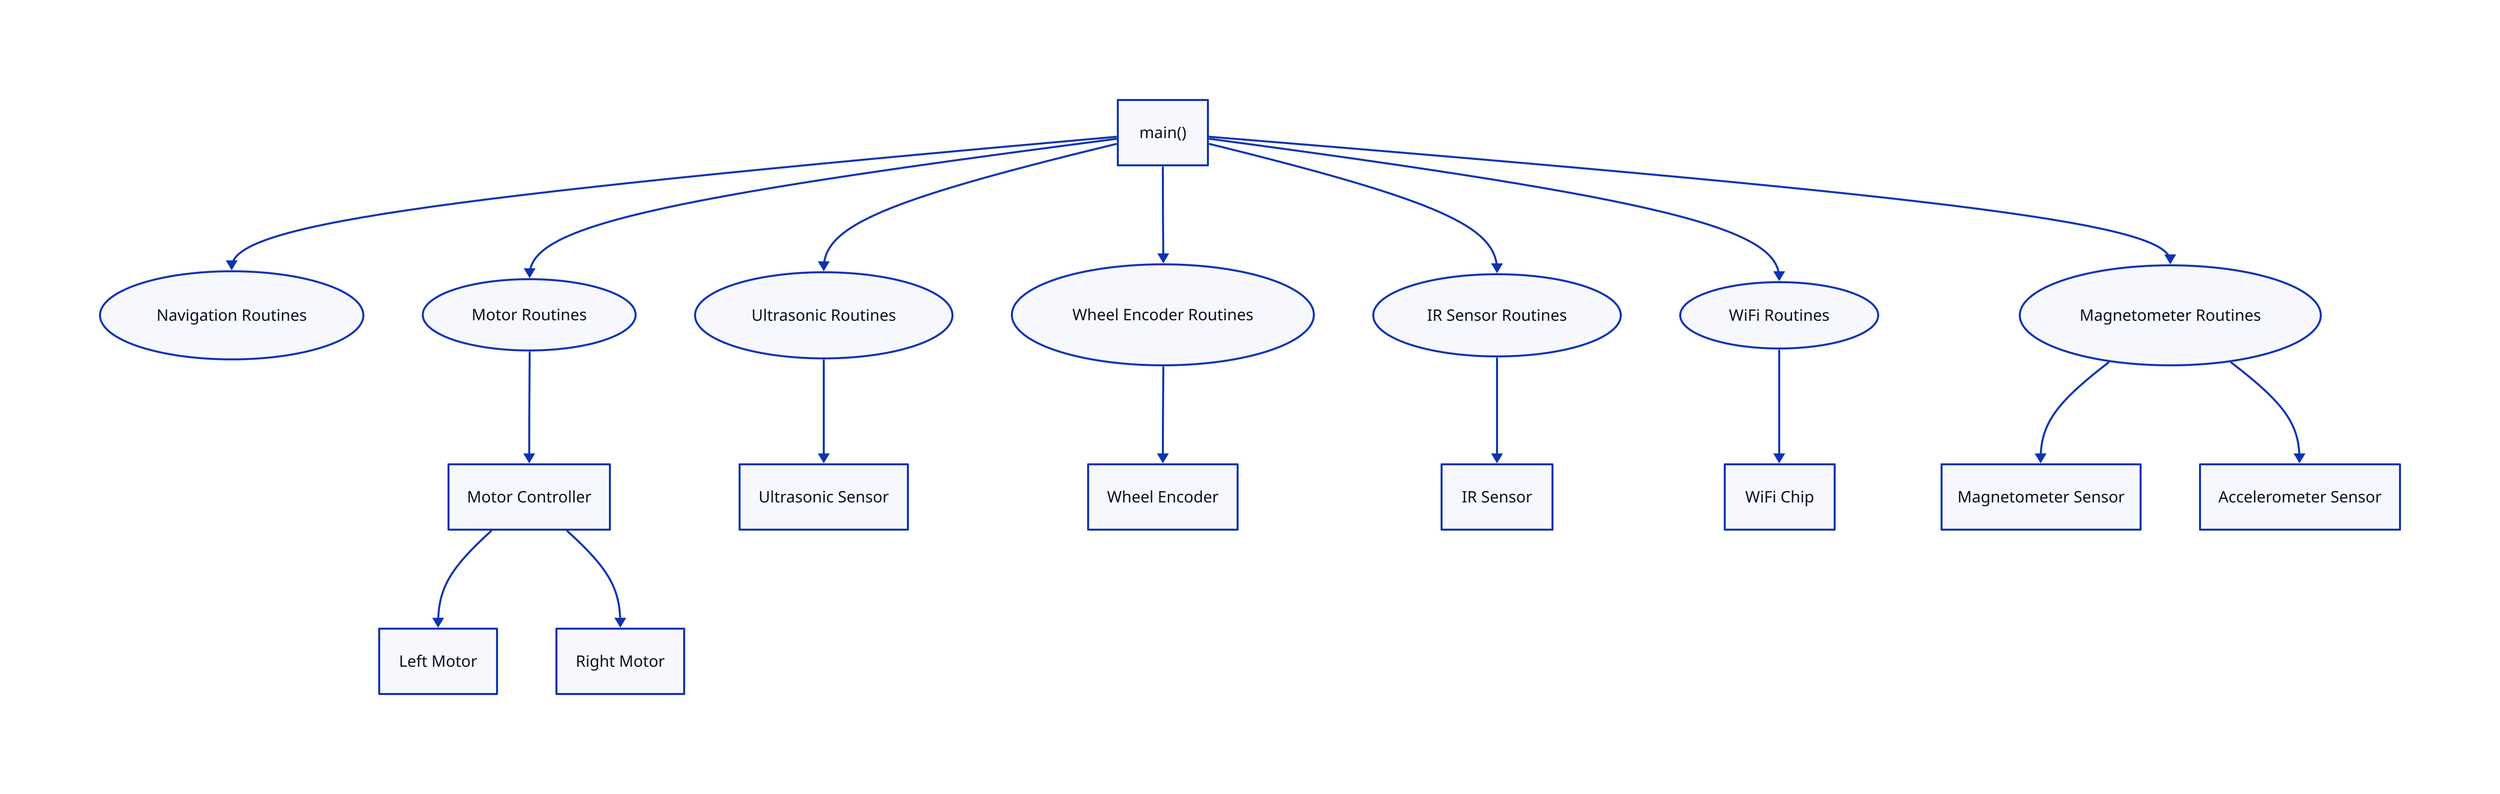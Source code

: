 main() -> "Navigation Routines"
Navigation Routines.shape: oval
main() -> "Motor Routines"
Motor Routines.shape: oval
"Motor Routines" -> "Motor Controller"
"Motor Controller" -> "Left Motor"
"Motor Controller" -> "Right Motor"
main() -> "Ultrasonic Routines"
Ultrasonic Routines.shape: oval
"Ultrasonic Routines" -> "Ultrasonic Sensor"
main() -> "Wheel Encoder Routines"
Wheel Encoder Routines.shape: oval
"Wheel Encoder Routines" -> "Wheel Encoder"
main() -> "IR Sensor Routines"
IR Sensor Routines.shape: oval
"IR Sensor Routines" -> "IR Sensor"
main() -> "WiFi Routines"
WiFi Routines.shape: oval
"WiFi Routines" -> "WiFi Chip"
main() -> "Magnetometer Routines"
Magnetometer Routines.shape: oval
"Magnetometer Routines" -> "Magnetometer Sensor"
"Magnetometer Routines" -> "Accelerometer Sensor"
